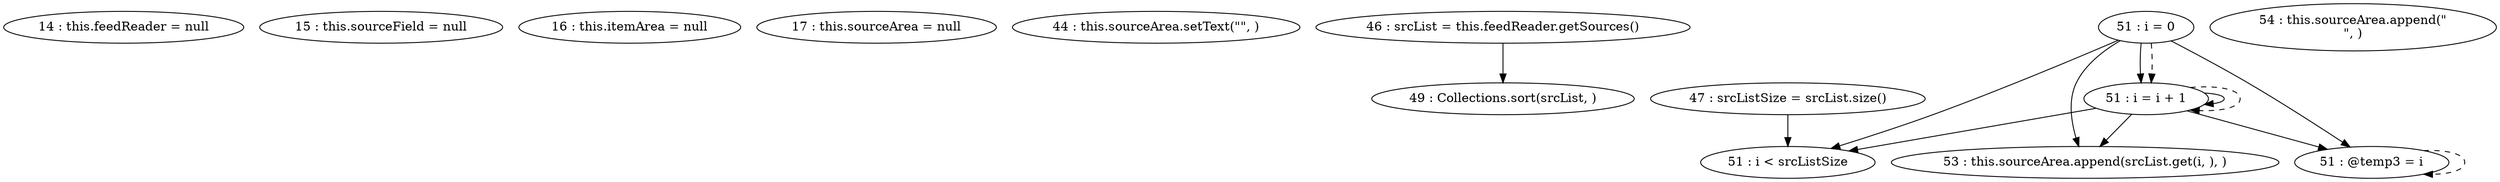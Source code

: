 digraph G {
"14 : this.feedReader = null"
"15 : this.sourceField = null"
"16 : this.itemArea = null"
"17 : this.sourceArea = null"
"44 : this.sourceArea.setText(\"\", )"
"46 : srcList = this.feedReader.getSources()"
"46 : srcList = this.feedReader.getSources()" -> "49 : Collections.sort(srcList, )"
"47 : srcListSize = srcList.size()"
"47 : srcListSize = srcList.size()" -> "51 : i < srcListSize"
"49 : Collections.sort(srcList, )"
"51 : i = 0"
"51 : i = 0" -> "51 : @temp3 = i"
"51 : i = 0" -> "51 : i = i + 1"
"51 : i = 0" -> "53 : this.sourceArea.append(srcList.get(i, ), )"
"51 : i = 0" -> "51 : i < srcListSize"
"51 : i = 0" -> "51 : i = i + 1" [style=dashed]
"51 : i < srcListSize"
"53 : this.sourceArea.append(srcList.get(i, ), )"
"54 : this.sourceArea.append(\"\n\", )"
"51 : @temp3 = i"
"51 : @temp3 = i" -> "51 : @temp3 = i" [style=dashed]
"51 : i = i + 1"
"51 : i = i + 1" -> "51 : @temp3 = i"
"51 : i = i + 1" -> "51 : i = i + 1"
"51 : i = i + 1" -> "53 : this.sourceArea.append(srcList.get(i, ), )"
"51 : i = i + 1" -> "51 : i < srcListSize"
"51 : i = i + 1" -> "51 : i = i + 1" [style=dashed]
}